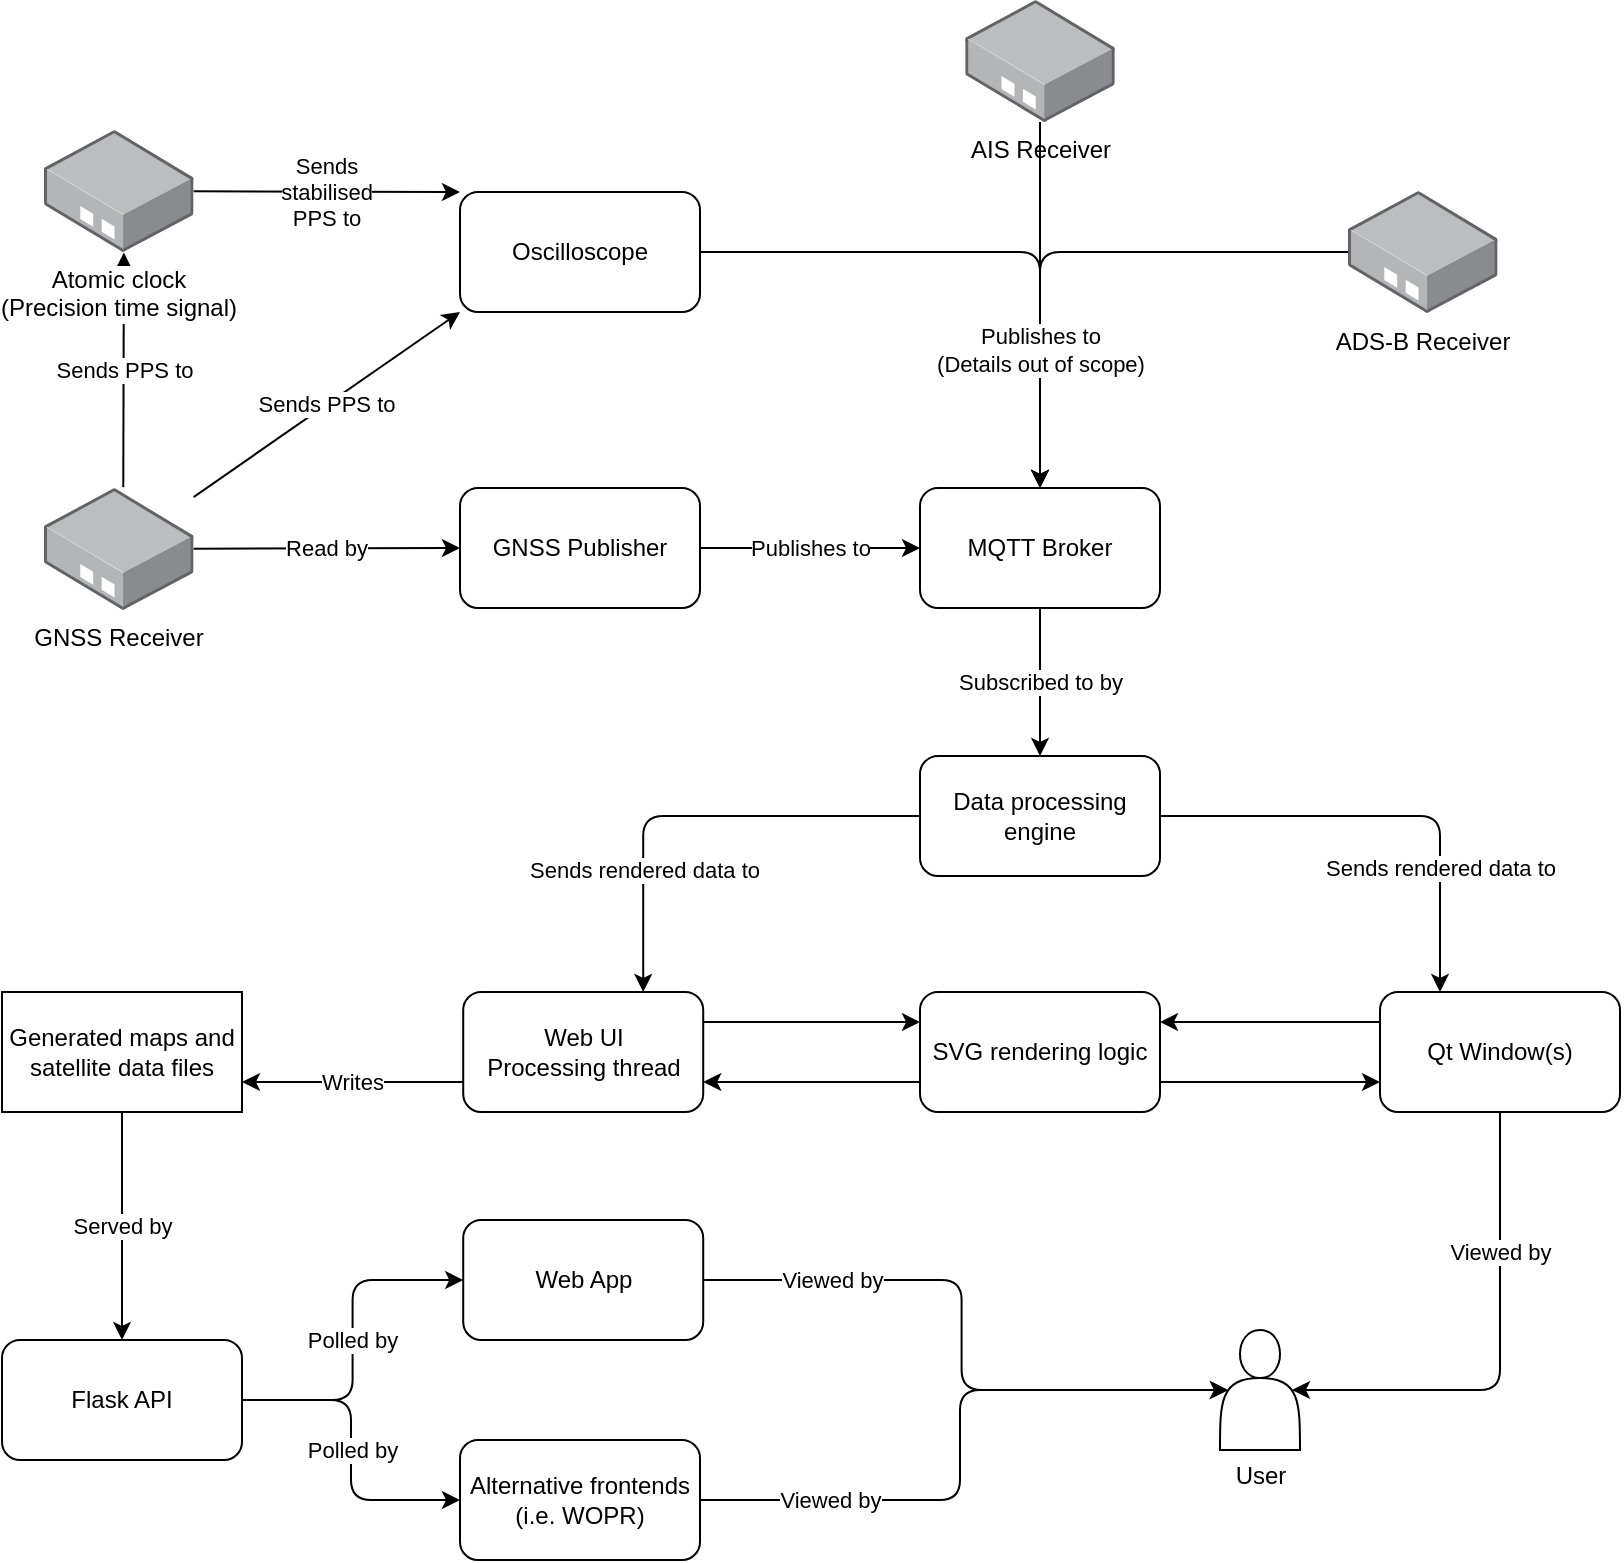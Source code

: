 <mxfile>
    <diagram id="TNah6dgASEKHPK7ZuVBE" name="Page-1">
        <mxGraphModel dx="1360" dy="796" grid="0" gridSize="10" guides="1" tooltips="1" connect="1" arrows="1" fold="1" page="1" pageScale="1" pageWidth="1169" pageHeight="827" background="none" math="0" shadow="0">
            <root>
                <mxCell id="0"/>
                <mxCell id="1" parent="0"/>
                <mxCell id="60" value="Polled by" style="edgeStyle=orthogonalEdgeStyle;html=1;" parent="1" source="2" target="59" edge="1">
                    <mxGeometry relative="1" as="geometry"/>
                </mxCell>
                <mxCell id="63" value="Polled by" style="edgeStyle=orthogonalEdgeStyle;html=1;" parent="1" source="2" target="62" edge="1">
                    <mxGeometry relative="1" as="geometry"/>
                </mxCell>
                <mxCell id="2" value="Flask API" style="rounded=1;whiteSpace=wrap;html=1;" parent="1" vertex="1">
                    <mxGeometry x="30" y="677" width="120" height="60" as="geometry"/>
                </mxCell>
                <mxCell id="19" value="Served by" style="edgeStyle=none;html=1;exitX=0.5;exitY=1;exitDx=0;exitDy=0;entryX=0.5;entryY=0;entryDx=0;entryDy=0;" parent="1" source="3" target="2" edge="1">
                    <mxGeometry relative="1" as="geometry"/>
                </mxCell>
                <mxCell id="3" value="Generated maps and satellite data files" style="rounded=0;whiteSpace=wrap;html=1;" parent="1" vertex="1">
                    <mxGeometry x="30.0" y="503" width="120" height="60" as="geometry"/>
                </mxCell>
                <mxCell id="7" value="Writes" style="edgeStyle=none;html=1;exitX=0;exitY=0.75;exitDx=0;exitDy=0;entryX=1;entryY=0.75;entryDx=0;entryDy=0;" parent="1" source="6" target="3" edge="1">
                    <mxGeometry relative="1" as="geometry"/>
                </mxCell>
                <mxCell id="53" style="edgeStyle=none;html=1;exitX=1;exitY=0.25;exitDx=0;exitDy=0;entryX=0;entryY=0.25;entryDx=0;entryDy=0;" parent="1" source="6" target="51" edge="1">
                    <mxGeometry relative="1" as="geometry"/>
                </mxCell>
                <mxCell id="6" value="Web UI&lt;br&gt;Processing thread" style="rounded=1;whiteSpace=wrap;html=1;" parent="1" vertex="1">
                    <mxGeometry x="260.61" y="503" width="120" height="60" as="geometry"/>
                </mxCell>
                <mxCell id="18" value="Subscribed to by" style="edgeStyle=none;html=1;exitX=0.5;exitY=1;exitDx=0;exitDy=0;entryX=0.5;entryY=0;entryDx=0;entryDy=0;" parent="1" source="8" target="66" edge="1">
                    <mxGeometry relative="1" as="geometry"/>
                </mxCell>
                <mxCell id="8" value="MQTT Broker" style="rounded=1;whiteSpace=wrap;html=1;" parent="1" vertex="1">
                    <mxGeometry x="489" y="251" width="120" height="60" as="geometry"/>
                </mxCell>
                <mxCell id="22" value="Read by" style="edgeStyle=none;html=1;entryX=0;entryY=0.5;entryDx=0;entryDy=0;" parent="1" source="14" target="15" edge="1">
                    <mxGeometry relative="1" as="geometry"/>
                </mxCell>
                <mxCell id="43" value="Sends PPS to" style="edgeStyle=none;html=1;entryX=0;entryY=1;entryDx=0;entryDy=0;endArrow=classic;endFill=1;" parent="1" source="14" target="39" edge="1">
                    <mxGeometry relative="1" as="geometry"/>
                </mxCell>
                <mxCell id="65" value="Sends PPS to" style="edgeStyle=none;html=1;entryX=0.534;entryY=1.004;entryDx=0;entryDy=0;entryPerimeter=0;exitX=0.53;exitY=-0.006;exitDx=0;exitDy=0;exitPerimeter=0;" parent="1" source="14" target="36" edge="1">
                    <mxGeometry relative="1" as="geometry">
                        <mxPoint x="92" y="97" as="targetPoint"/>
                    </mxGeometry>
                </mxCell>
                <mxCell id="14" value="GNSS Receiver" style="points=[];aspect=fixed;html=1;align=center;shadow=0;dashed=0;image;image=img/lib/allied_telesis/media_converters/Media_Converter_Standalone.svg;" parent="1" vertex="1">
                    <mxGeometry x="51" y="251" width="74.78" height="61" as="geometry"/>
                </mxCell>
                <mxCell id="16" value="Publishes to" style="edgeStyle=none;html=1;exitX=1;exitY=0.5;exitDx=0;exitDy=0;entryX=0;entryY=0.5;entryDx=0;entryDy=0;" parent="1" source="15" target="8" edge="1">
                    <mxGeometry relative="1" as="geometry"/>
                </mxCell>
                <mxCell id="15" value="GNSS Publisher" style="rounded=1;whiteSpace=wrap;html=1;" parent="1" vertex="1">
                    <mxGeometry x="259" y="251" width="120" height="60" as="geometry"/>
                </mxCell>
                <mxCell id="50" value="Sends rendered data to" style="edgeStyle=orthogonalEdgeStyle;html=1;exitX=1;exitY=0.5;exitDx=0;exitDy=0;entryX=0.25;entryY=0;entryDx=0;entryDy=0;" parent="1" source="66" target="49" edge="1">
                    <mxGeometry x="0.456" relative="1" as="geometry">
                        <mxPoint x="780.609" y="563.0" as="sourcePoint"/>
                        <mxPoint as="offset"/>
                    </mxGeometry>
                </mxCell>
                <mxCell id="55" style="edgeStyle=none;html=1;exitX=0;exitY=0.25;exitDx=0;exitDy=0;entryX=1;entryY=0.25;entryDx=0;entryDy=0;" parent="1" source="49" target="51" edge="1">
                    <mxGeometry relative="1" as="geometry">
                        <mxPoint x="720.609" y="518.0" as="sourcePoint"/>
                    </mxGeometry>
                </mxCell>
                <mxCell id="24" value="AIS&amp;nbsp;Receiver" style="points=[];aspect=fixed;html=1;align=center;shadow=0;dashed=0;image;image=img/lib/allied_telesis/media_converters/Media_Converter_Standalone.svg;" parent="1" vertex="1">
                    <mxGeometry x="511.61" y="7" width="74.78" height="61" as="geometry"/>
                </mxCell>
                <mxCell id="27" value="" style="edgeStyle=orthogonalEdgeStyle;html=1;entryX=0.5;entryY=0;entryDx=0;entryDy=0;" parent="1" source="25" target="8" edge="1">
                    <mxGeometry relative="1" as="geometry"/>
                </mxCell>
                <mxCell id="25" value="ADS-B&amp;nbsp;Receiver" style="points=[];aspect=fixed;html=1;align=center;shadow=0;dashed=0;image;image=img/lib/allied_telesis/media_converters/Media_Converter_Standalone.svg;" parent="1" vertex="1">
                    <mxGeometry x="703" y="102.5" width="74.78" height="61" as="geometry"/>
                </mxCell>
                <mxCell id="44" value="Sends&lt;br&gt;stabilised&lt;br&gt;PPS to" style="edgeStyle=none;html=1;entryX=0;entryY=0;entryDx=0;entryDy=0;endArrow=classic;endFill=1;" parent="1" source="36" target="39" edge="1">
                    <mxGeometry relative="1" as="geometry"/>
                </mxCell>
                <mxCell id="36" value="Atomic clock&lt;br&gt;(Precision time signal)" style="points=[];aspect=fixed;html=1;align=center;shadow=0;dashed=0;image;image=img/lib/allied_telesis/media_converters/Media_Converter_Standalone.svg;" parent="1" vertex="1">
                    <mxGeometry x="51.0" y="72" width="74.78" height="61" as="geometry"/>
                </mxCell>
                <mxCell id="47" value="" style="edgeStyle=orthogonalEdgeStyle;html=1;exitX=1;exitY=0.5;exitDx=0;exitDy=0;entryX=0.5;entryY=0;entryDx=0;entryDy=0;endArrow=classic;endFill=1;" parent="1" source="39" target="8" edge="1">
                    <mxGeometry relative="1" as="geometry"/>
                </mxCell>
                <mxCell id="39" value="Oscilloscope" style="rounded=1;whiteSpace=wrap;html=1;" parent="1" vertex="1">
                    <mxGeometry x="259" y="103" width="120" height="60" as="geometry"/>
                </mxCell>
                <mxCell id="58" value="Viewed by" style="edgeStyle=orthogonalEdgeStyle;html=1;exitX=0.5;exitY=1;exitDx=0;exitDy=0;entryX=0.9;entryY=0.5;entryDx=0;entryDy=0;entryPerimeter=0;" parent="1" source="49" target="57" edge="1">
                    <mxGeometry x="-0.424" relative="1" as="geometry">
                        <Array as="points">
                            <mxPoint x="779" y="702"/>
                        </Array>
                        <mxPoint as="offset"/>
                    </mxGeometry>
                </mxCell>
                <mxCell id="49" value="Qt Window(s)" style="whiteSpace=wrap;html=1;rounded=1;" parent="1" vertex="1">
                    <mxGeometry x="718.999" y="503.0" width="120" height="60" as="geometry"/>
                </mxCell>
                <mxCell id="54" style="edgeStyle=none;html=1;exitX=0;exitY=0.75;exitDx=0;exitDy=0;entryX=1;entryY=0.75;entryDx=0;entryDy=0;" parent="1" source="51" target="6" edge="1">
                    <mxGeometry relative="1" as="geometry"/>
                </mxCell>
                <mxCell id="56" style="edgeStyle=none;html=1;exitX=1;exitY=0.75;exitDx=0;exitDy=0;entryX=0;entryY=0.75;entryDx=0;entryDy=0;" parent="1" source="51" target="49" edge="1">
                    <mxGeometry relative="1" as="geometry">
                        <mxPoint x="720.609" y="548.0" as="targetPoint"/>
                    </mxGeometry>
                </mxCell>
                <mxCell id="51" value="SVG rendering logic" style="rounded=1;whiteSpace=wrap;html=1;" parent="1" vertex="1">
                    <mxGeometry x="489" y="503" width="120" height="60" as="geometry"/>
                </mxCell>
                <mxCell id="57" value="" style="shape=actor;whiteSpace=wrap;html=1;" parent="1" vertex="1">
                    <mxGeometry x="639" y="672" width="40" height="60" as="geometry"/>
                </mxCell>
                <mxCell id="61" value="Viewed by" style="edgeStyle=orthogonalEdgeStyle;html=1;exitX=1;exitY=0.5;exitDx=0;exitDy=0;entryX=0.1;entryY=0.5;entryDx=0;entryDy=0;entryPerimeter=0;" parent="1" source="59" target="57" edge="1">
                    <mxGeometry x="-0.594" relative="1" as="geometry">
                        <mxPoint as="offset"/>
                    </mxGeometry>
                </mxCell>
                <mxCell id="59" value="Web App" style="whiteSpace=wrap;html=1;rounded=1;" parent="1" vertex="1">
                    <mxGeometry x="260.61" y="617" width="120" height="60" as="geometry"/>
                </mxCell>
                <mxCell id="64" value="Viewed by" style="edgeStyle=orthogonalEdgeStyle;html=1;exitX=1;exitY=0.5;exitDx=0;exitDy=0;entryX=0.1;entryY=0.5;entryDx=0;entryDy=0;entryPerimeter=0;" parent="1" source="62" target="57" edge="1">
                    <mxGeometry x="-0.593" relative="1" as="geometry">
                        <mxPoint as="offset"/>
                    </mxGeometry>
                </mxCell>
                <mxCell id="62" value="Alternative frontends&lt;br&gt;(i.e. WOPR)" style="whiteSpace=wrap;html=1;rounded=1;" parent="1" vertex="1">
                    <mxGeometry x="259" y="727" width="120" height="60" as="geometry"/>
                </mxCell>
                <mxCell id="66" value="Data processing engine" style="rounded=1;whiteSpace=wrap;html=1;" vertex="1" parent="1">
                    <mxGeometry x="489" y="385" width="120" height="60" as="geometry"/>
                </mxCell>
                <mxCell id="68" value="Sends rendered data to" style="edgeStyle=orthogonalEdgeStyle;html=1;exitX=0;exitY=0.5;exitDx=0;exitDy=0;entryX=0.75;entryY=0;entryDx=0;entryDy=0;" edge="1" parent="1" source="66" target="6">
                    <mxGeometry x="0.461" relative="1" as="geometry">
                        <mxPoint x="204" y="385" as="sourcePoint"/>
                        <mxPoint x="373.999" y="473.0" as="targetPoint"/>
                        <mxPoint as="offset"/>
                    </mxGeometry>
                </mxCell>
                <mxCell id="26" value="Publishes to&lt;br&gt;(Details out of scope)" style="edgeStyle=none;html=1;entryX=0.5;entryY=0;entryDx=0;entryDy=0;" parent="1" source="24" target="8" edge="1">
                    <mxGeometry x="0.246" relative="1" as="geometry">
                        <mxPoint as="offset"/>
                    </mxGeometry>
                </mxCell>
                <mxCell id="69" value="User" style="text;html=1;align=center;verticalAlign=middle;resizable=0;points=[];autosize=1;strokeColor=none;fillColor=none;" vertex="1" parent="1">
                    <mxGeometry x="635.5" y="732" width="47" height="26" as="geometry"/>
                </mxCell>
            </root>
        </mxGraphModel>
    </diagram>
</mxfile>